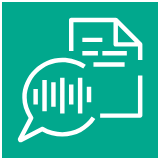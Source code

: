 <mxfile version="22.1.4" type="github">
  <diagram name="Seite-1" id="ScH-AyTPMdpUWybHjJno">
    <mxGraphModel dx="1605" dy="901" grid="1" gridSize="10" guides="1" tooltips="1" connect="1" arrows="1" fold="1" page="1" pageScale="1" pageWidth="827" pageHeight="1169" math="0" shadow="0">
      <root>
        <mxCell id="0" />
        <mxCell id="1" parent="0" />
        <mxCell id="NfCLrnc-Ukw5Pj99aHRu-1" value="" style="sketch=0;points=[[0,0,0],[0.25,0,0],[0.5,0,0],[0.75,0,0],[1,0,0],[0,1,0],[0.25,1,0],[0.5,1,0],[0.75,1,0],[1,1,0],[0,0.25,0],[0,0.5,0],[0,0.75,0],[1,0.25,0],[1,0.5,0],[1,0.75,0]];outlineConnect=0;fontColor=#232F3E;fillColor=#01A88D;strokeColor=#ffffff;dashed=0;verticalLabelPosition=bottom;verticalAlign=top;align=center;html=1;fontSize=12;fontStyle=0;aspect=fixed;shape=mxgraph.aws4.resourceIcon;resIcon=mxgraph.aws4.transcribe;" vertex="1" parent="1">
          <mxGeometry x="590" y="470" width="78" height="78" as="geometry" />
        </mxCell>
      </root>
    </mxGraphModel>
  </diagram>
</mxfile>

